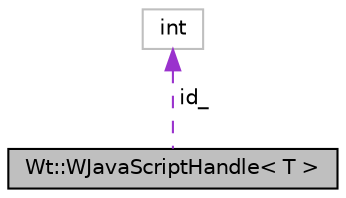 digraph "Wt::WJavaScriptHandle&lt; T &gt;"
{
 // LATEX_PDF_SIZE
  edge [fontname="Helvetica",fontsize="10",labelfontname="Helvetica",labelfontsize="10"];
  node [fontname="Helvetica",fontsize="10",shape=record];
  Node1 [label="Wt::WJavaScriptHandle\< T \>",height=0.2,width=0.4,color="black", fillcolor="grey75", style="filled", fontcolor="black",tooltip="A handle to a JavaScript representation of an object."];
  Node2 -> Node1 [dir="back",color="darkorchid3",fontsize="10",style="dashed",label=" id_" ,fontname="Helvetica"];
  Node2 [label="int",height=0.2,width=0.4,color="grey75", fillcolor="white", style="filled",tooltip=" "];
}
